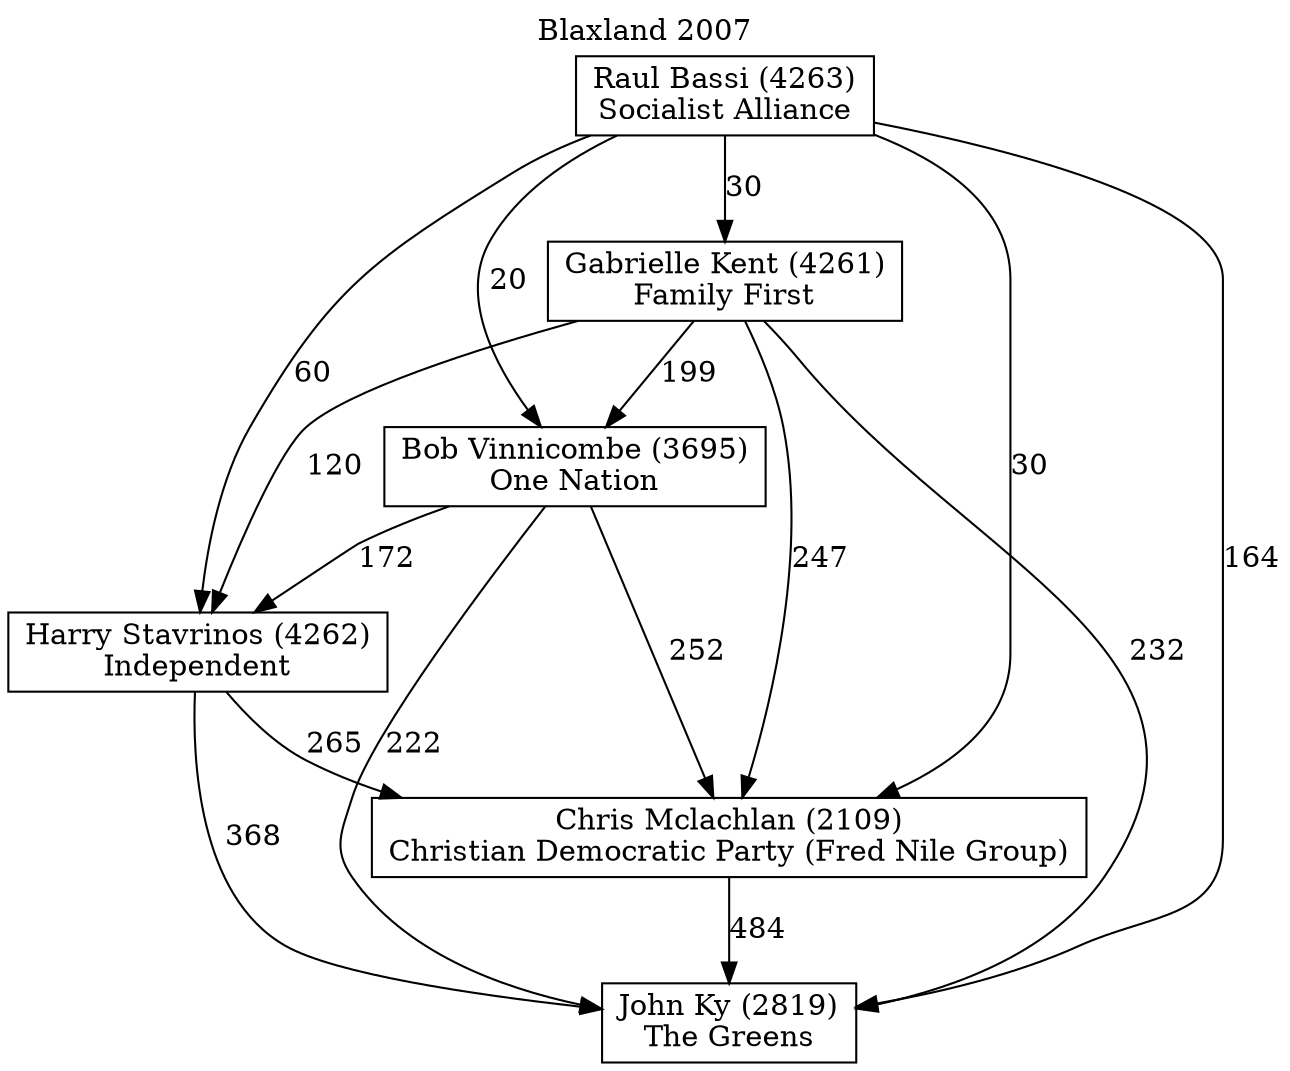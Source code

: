 // House preference flow
digraph "John Ky (2819)_Blaxland_2007" {
	graph [label="Blaxland 2007" labelloc=t mclimit=10]
	node [shape=box]
	"Bob Vinnicombe (3695)" [label="Bob Vinnicombe (3695)
One Nation"]
	"Chris Mclachlan (2109)" [label="Chris Mclachlan (2109)
Christian Democratic Party (Fred Nile Group)"]
	"Gabrielle Kent (4261)" [label="Gabrielle Kent (4261)
Family First"]
	"Harry Stavrinos (4262)" [label="Harry Stavrinos (4262)
Independent"]
	"John Ky (2819)" [label="John Ky (2819)
The Greens"]
	"Raul Bassi (4263)" [label="Raul Bassi (4263)
Socialist Alliance"]
	"Bob Vinnicombe (3695)" -> "Chris Mclachlan (2109)" [label=252]
	"Bob Vinnicombe (3695)" -> "Harry Stavrinos (4262)" [label=172]
	"Bob Vinnicombe (3695)" -> "John Ky (2819)" [label=222]
	"Chris Mclachlan (2109)" -> "John Ky (2819)" [label=484]
	"Gabrielle Kent (4261)" -> "Bob Vinnicombe (3695)" [label=199]
	"Gabrielle Kent (4261)" -> "Chris Mclachlan (2109)" [label=247]
	"Gabrielle Kent (4261)" -> "Harry Stavrinos (4262)" [label=120]
	"Gabrielle Kent (4261)" -> "John Ky (2819)" [label=232]
	"Harry Stavrinos (4262)" -> "Chris Mclachlan (2109)" [label=265]
	"Harry Stavrinos (4262)" -> "John Ky (2819)" [label=368]
	"Raul Bassi (4263)" -> "Bob Vinnicombe (3695)" [label=20]
	"Raul Bassi (4263)" -> "Chris Mclachlan (2109)" [label=30]
	"Raul Bassi (4263)" -> "Gabrielle Kent (4261)" [label=30]
	"Raul Bassi (4263)" -> "Harry Stavrinos (4262)" [label=60]
	"Raul Bassi (4263)" -> "John Ky (2819)" [label=164]
}
